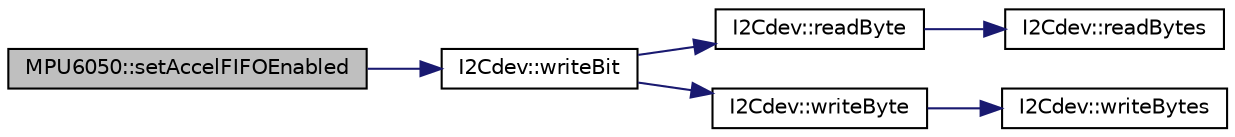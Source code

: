 digraph "MPU6050::setAccelFIFOEnabled"
{
  edge [fontname="Helvetica",fontsize="10",labelfontname="Helvetica",labelfontsize="10"];
  node [fontname="Helvetica",fontsize="10",shape=record];
  rankdir="LR";
  Node796 [label="MPU6050::setAccelFIFOEnabled",height=0.2,width=0.4,color="black", fillcolor="grey75", style="filled", fontcolor="black"];
  Node796 -> Node797 [color="midnightblue",fontsize="10",style="solid",fontname="Helvetica"];
  Node797 [label="I2Cdev::writeBit",height=0.2,width=0.4,color="black", fillcolor="white", style="filled",URL="$class_i2_cdev.html#aa68890af87de5471d32e583ebbd91acb",tooltip="write a single bit in an 8-bit device register. "];
  Node797 -> Node798 [color="midnightblue",fontsize="10",style="solid",fontname="Helvetica"];
  Node798 [label="I2Cdev::readByte",height=0.2,width=0.4,color="black", fillcolor="white", style="filled",URL="$class_i2_cdev.html#aef1db446b45660c6631fc780278ac366",tooltip="Read single byte from an 8-bit device register. "];
  Node798 -> Node799 [color="midnightblue",fontsize="10",style="solid",fontname="Helvetica"];
  Node799 [label="I2Cdev::readBytes",height=0.2,width=0.4,color="black", fillcolor="white", style="filled",URL="$class_i2_cdev.html#ae1eed9468ce4653e080bfd8481d2ac88",tooltip="Read multiple bytes from an 8-bit device register. "];
  Node797 -> Node800 [color="midnightblue",fontsize="10",style="solid",fontname="Helvetica"];
  Node800 [label="I2Cdev::writeByte",height=0.2,width=0.4,color="black", fillcolor="white", style="filled",URL="$class_i2_cdev.html#aeb297637ef985cd562da465ba61b7042",tooltip="Write single byte to an 8-bit device register. "];
  Node800 -> Node801 [color="midnightblue",fontsize="10",style="solid",fontname="Helvetica"];
  Node801 [label="I2Cdev::writeBytes",height=0.2,width=0.4,color="black", fillcolor="white", style="filled",URL="$class_i2_cdev.html#aa4e39cac6c0eac5112f9132084bcc93e"];
}
